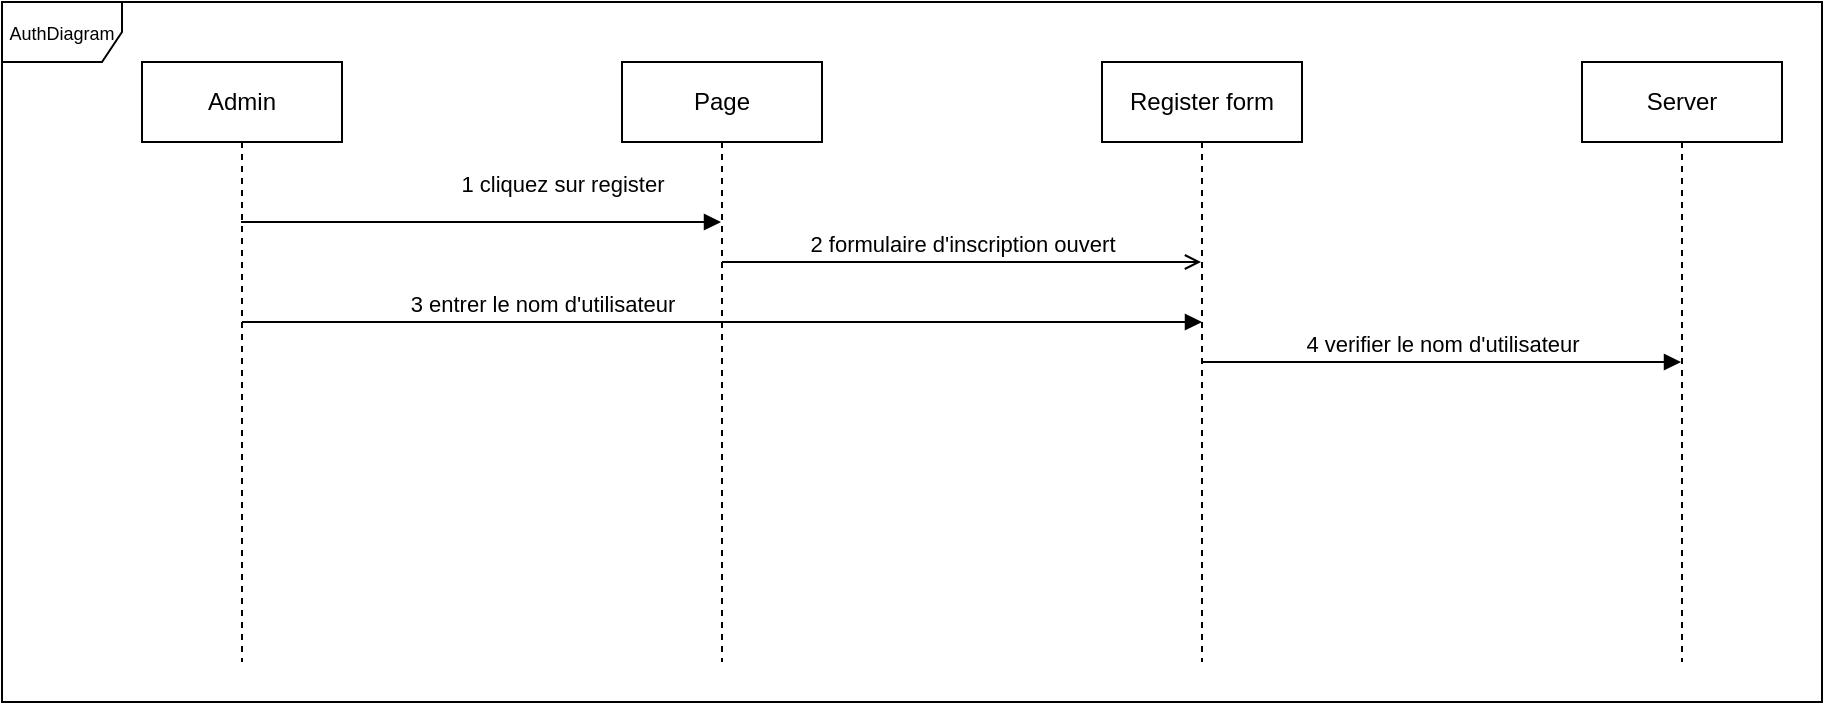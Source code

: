 <mxfile version="24.7.7">
  <diagram name="Page-1" id="iNz27WkClWEoJF21SSV9">
    <mxGraphModel dx="393" dy="460" grid="1" gridSize="10" guides="1" tooltips="1" connect="1" arrows="1" fold="1" page="1" pageScale="1" pageWidth="827" pageHeight="1169" math="0" shadow="0">
      <root>
        <mxCell id="0" />
        <mxCell id="1" parent="0" />
        <mxCell id="lp9Ig59kmIwdO2sqm7V7-1" value="Admin" style="shape=umlLifeline;perimeter=lifelinePerimeter;whiteSpace=wrap;html=1;container=1;dropTarget=0;collapsible=0;recursiveResize=0;outlineConnect=0;portConstraint=eastwest;newEdgeStyle={&quot;edgeStyle&quot;:&quot;elbowEdgeStyle&quot;,&quot;elbow&quot;:&quot;vertical&quot;,&quot;curved&quot;:0,&quot;rounded&quot;:0};" vertex="1" parent="1">
          <mxGeometry x="80" y="40" width="100" height="300" as="geometry" />
        </mxCell>
        <mxCell id="lp9Ig59kmIwdO2sqm7V7-2" value="Page" style="shape=umlLifeline;perimeter=lifelinePerimeter;whiteSpace=wrap;html=1;container=1;dropTarget=0;collapsible=0;recursiveResize=0;outlineConnect=0;portConstraint=eastwest;newEdgeStyle={&quot;edgeStyle&quot;:&quot;elbowEdgeStyle&quot;,&quot;elbow&quot;:&quot;vertical&quot;,&quot;curved&quot;:0,&quot;rounded&quot;:0};" vertex="1" parent="1">
          <mxGeometry x="320" y="40" width="100" height="300" as="geometry" />
        </mxCell>
        <mxCell id="lp9Ig59kmIwdO2sqm7V7-3" value="Register form" style="shape=umlLifeline;perimeter=lifelinePerimeter;whiteSpace=wrap;html=1;container=1;dropTarget=0;collapsible=0;recursiveResize=0;outlineConnect=0;portConstraint=eastwest;newEdgeStyle={&quot;edgeStyle&quot;:&quot;elbowEdgeStyle&quot;,&quot;elbow&quot;:&quot;vertical&quot;,&quot;curved&quot;:0,&quot;rounded&quot;:0};" vertex="1" parent="1">
          <mxGeometry x="560" y="40" width="100" height="300" as="geometry" />
        </mxCell>
        <mxCell id="lp9Ig59kmIwdO2sqm7V7-5" value="&lt;font style=&quot;font-size: 9px;&quot;&gt;AuthDiagram&lt;/font&gt;" style="shape=umlFrame;whiteSpace=wrap;html=1;pointerEvents=0;" vertex="1" parent="1">
          <mxGeometry x="10" y="10" width="910" height="350" as="geometry" />
        </mxCell>
        <mxCell id="lp9Ig59kmIwdO2sqm7V7-6" value="1 cliquez sur register" style="html=1;verticalAlign=bottom;endArrow=block;curved=0;rounded=0;" edge="1" parent="1">
          <mxGeometry x="0.336" y="10" width="80" relative="1" as="geometry">
            <mxPoint x="129.5" y="120" as="sourcePoint" />
            <mxPoint x="369.5" y="120" as="targetPoint" />
            <mxPoint as="offset" />
          </mxGeometry>
        </mxCell>
        <mxCell id="lp9Ig59kmIwdO2sqm7V7-7" value="Server" style="shape=umlLifeline;perimeter=lifelinePerimeter;whiteSpace=wrap;html=1;container=1;dropTarget=0;collapsible=0;recursiveResize=0;outlineConnect=0;portConstraint=eastwest;newEdgeStyle={&quot;edgeStyle&quot;:&quot;elbowEdgeStyle&quot;,&quot;elbow&quot;:&quot;vertical&quot;,&quot;curved&quot;:0,&quot;rounded&quot;:0};" vertex="1" parent="1">
          <mxGeometry x="800" y="40" width="100" height="300" as="geometry" />
        </mxCell>
        <mxCell id="lp9Ig59kmIwdO2sqm7V7-9" value="2 formulaire d&#39;inscription ouvert" style="html=1;verticalAlign=bottom;labelBackgroundColor=none;endArrow=open;endFill=0;rounded=0;" edge="1" parent="1" target="lp9Ig59kmIwdO2sqm7V7-3">
          <mxGeometry width="160" relative="1" as="geometry">
            <mxPoint x="370" y="140" as="sourcePoint" />
            <mxPoint x="530" y="140" as="targetPoint" />
          </mxGeometry>
        </mxCell>
        <mxCell id="lp9Ig59kmIwdO2sqm7V7-10" value="3 entrer le nom d&#39;utilisateur" style="html=1;verticalAlign=bottom;endArrow=block;curved=0;rounded=0;" edge="1" parent="1">
          <mxGeometry x="-0.375" width="80" relative="1" as="geometry">
            <mxPoint x="130" y="170" as="sourcePoint" />
            <mxPoint x="610" y="170" as="targetPoint" />
            <mxPoint as="offset" />
          </mxGeometry>
        </mxCell>
        <mxCell id="lp9Ig59kmIwdO2sqm7V7-11" value="4 verifier le nom d&#39;utilisateur" style="html=1;verticalAlign=bottom;endArrow=block;curved=0;rounded=0;" edge="1" parent="1" source="lp9Ig59kmIwdO2sqm7V7-3" target="lp9Ig59kmIwdO2sqm7V7-7">
          <mxGeometry width="80" relative="1" as="geometry">
            <mxPoint x="690" y="184.5" as="sourcePoint" />
            <mxPoint x="770" y="184.5" as="targetPoint" />
          </mxGeometry>
        </mxCell>
      </root>
    </mxGraphModel>
  </diagram>
</mxfile>
